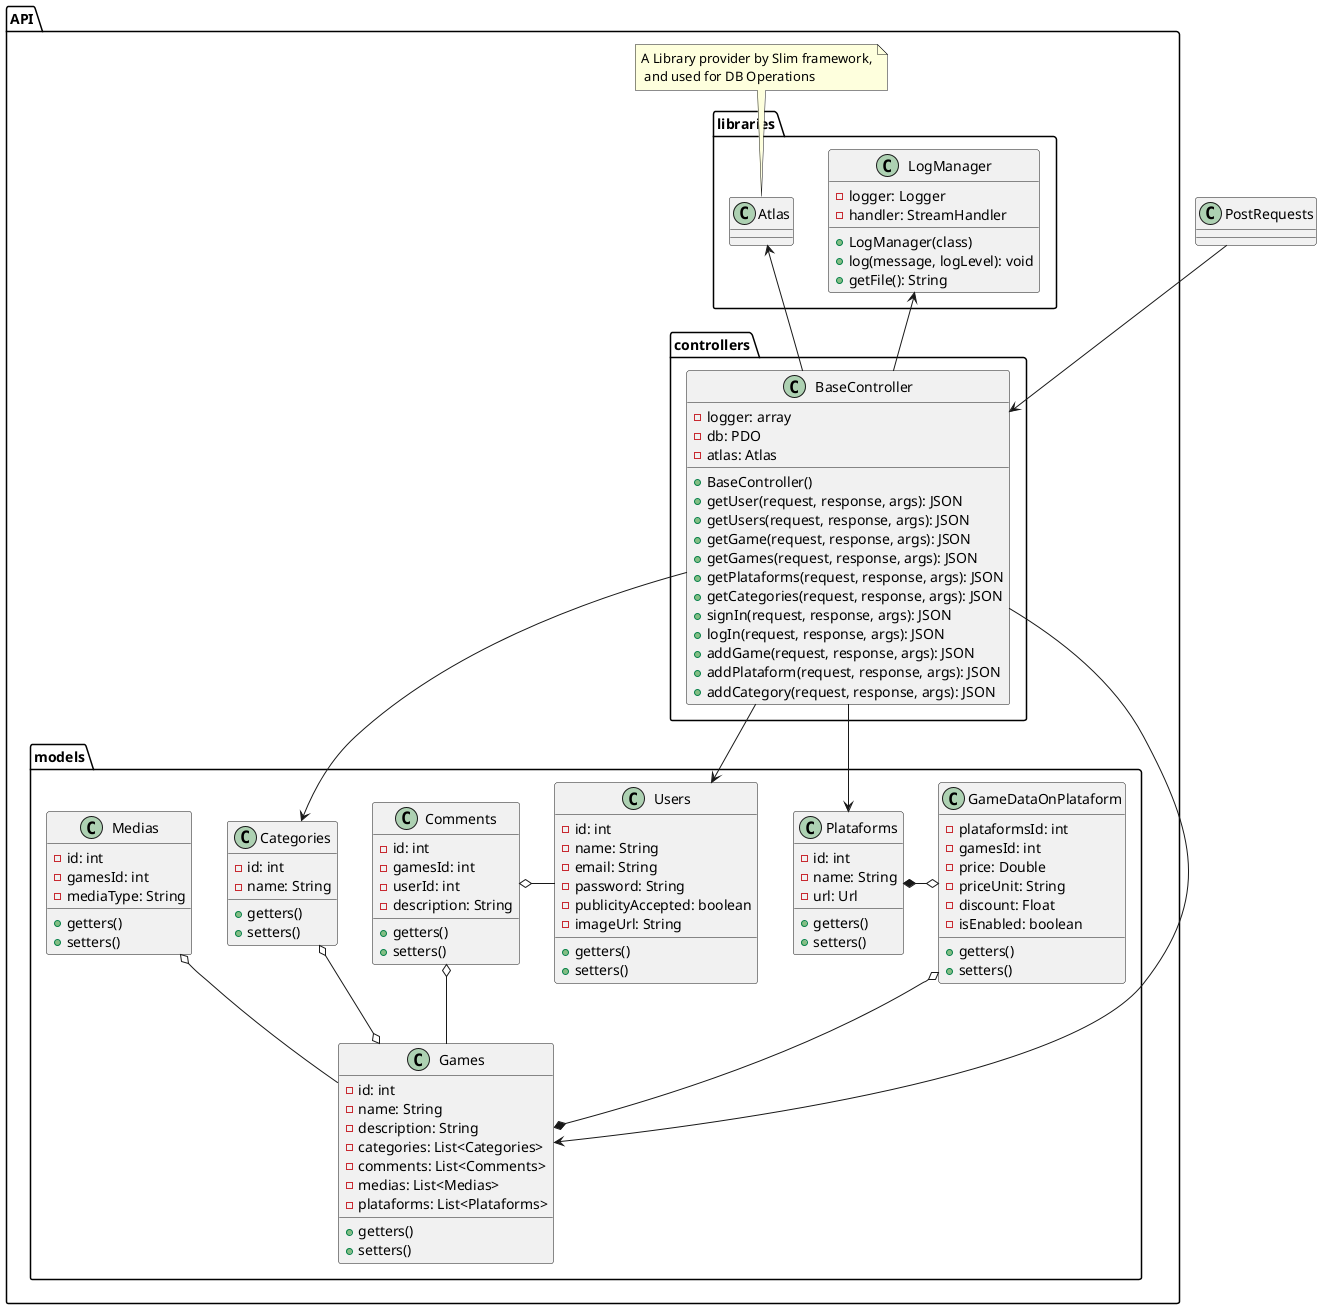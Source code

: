 @startuml API Class Diagram
class PostRequests {}
namespace API {
 namespace libraries {
  class LogManager {
   -logger: Logger
   -handler: StreamHandler
   +LogManager(class)
   +log(message, logLevel): void
   +getFile(): String
  }

  class Atlas {}
 }
 namespace models {
  class Games {
   -id: int
   -name: String
   -description: String
   -categories: List<Categories>
   -comments: List<Comments>
   -medias: List<Medias>
   -plataforms: List<Plataforms>
   +getters()
   +setters()
  }
  class Categories {
   -id: int
   -name: String
   +getters()
   +setters()
  }
  class Comments {
   -id: int
   -gamesId: int
   -userId: int
   -description: String
   +getters()
   +setters()
  }
  class Medias {
   -id: int
   -gamesId: int
   -mediaType: String
   +getters()
   +setters()
  }
  class Plataforms {
   -id: int
   -name: String
   -url: Url
   +getters()
   +setters()
  }
  class GameDataOnPlataform {
   -plataformsId: int
   -gamesId: int
   -price: Double
   -priceUnit: String
   -discount: Float
   -isEnabled: boolean
   +getters()
   +setters()
  }
  class Users {
   -id: int
   -name: String
   -email: String
   -password: String
   -publicityAccepted: boolean
   -imageUrl: String
   +getters()
   +setters()
  }
  GameDataOnPlataform o--* Games
  Plataforms *-r-o GameDataOnPlataform 
  Categories o--o Games
  Comments o-- Games
  Comments o-r- Users 
  Medias o-- Games
 }

 namespace controllers {
  class BaseController {
   -logger: array
   -db: PDO
   -atlas: Atlas
   +BaseController()
   +getUser(request, response, args): JSON
   +getUsers(request, response, args): JSON
   +getGame(request, response, args): JSON
   +getGames(request, response, args): JSON
   +getPlataforms(request, response, args): JSON
   +getCategories(request, response, args): JSON
   +signIn(request, response, args): JSON
   +logIn(request, response, args): JSON
   +addGame(request, response, args): JSON
   +addPlataform(request, response, args): JSON
   +addCategory(request, response, args): JSON
  }

  .PostRequests --> BaseController 
  API.libraries.LogManager <-- BaseController 
  API.libraries.Atlas <-- BaseController 

  BaseController --> API.models.Games
  BaseController --> API.models.Categories
  BaseController --> API.models.Plataforms
  BaseController --> API.models.Users
 }
 
 note top of API.libraries.Atlas: A Library provider by Slim framework,\n and used for DB Operations
}
@enduml
